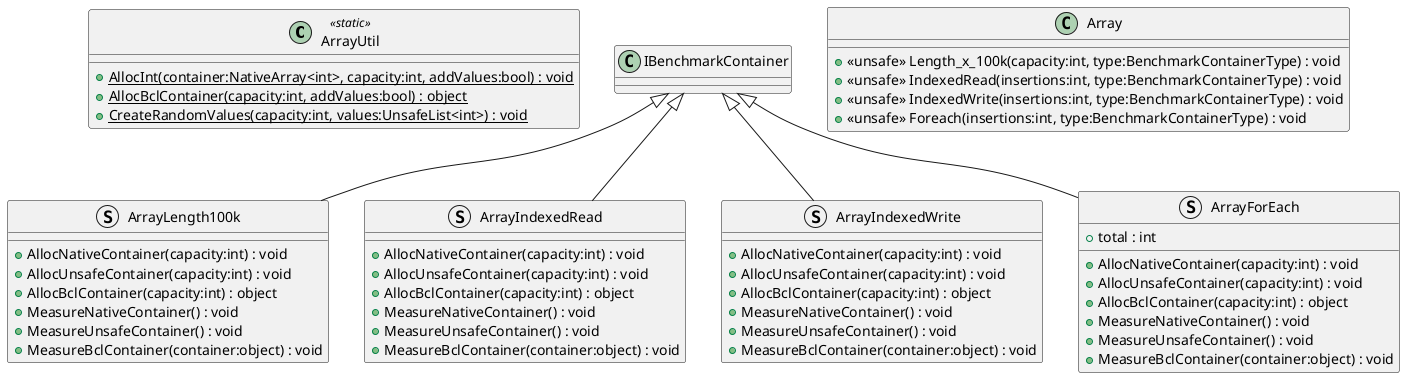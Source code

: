 @startuml
class ArrayUtil <<static>> {
    {static} + AllocInt(container:NativeArray<int>, capacity:int, addValues:bool) : void
    {static} + AllocBclContainer(capacity:int, addValues:bool) : object
    {static} + CreateRandomValues(capacity:int, values:UnsafeList<int>) : void
}
struct ArrayLength100k {
    + AllocNativeContainer(capacity:int) : void
    + AllocUnsafeContainer(capacity:int) : void
    + AllocBclContainer(capacity:int) : object
    + MeasureNativeContainer() : void
    + MeasureUnsafeContainer() : void
    + MeasureBclContainer(container:object) : void
}
struct ArrayIndexedRead {
    + AllocNativeContainer(capacity:int) : void
    + AllocUnsafeContainer(capacity:int) : void
    + AllocBclContainer(capacity:int) : object
    + MeasureNativeContainer() : void
    + MeasureUnsafeContainer() : void
    + MeasureBclContainer(container:object) : void
}
struct ArrayIndexedWrite {
    + AllocNativeContainer(capacity:int) : void
    + AllocUnsafeContainer(capacity:int) : void
    + AllocBclContainer(capacity:int) : object
    + MeasureNativeContainer() : void
    + MeasureUnsafeContainer() : void
    + MeasureBclContainer(container:object) : void
}
struct ArrayForEach {
    + total : int
    + AllocNativeContainer(capacity:int) : void
    + AllocUnsafeContainer(capacity:int) : void
    + AllocBclContainer(capacity:int) : object
    + MeasureNativeContainer() : void
    + MeasureUnsafeContainer() : void
    + MeasureBclContainer(container:object) : void
}
class Array {
    + <<unsafe>> Length_x_100k(capacity:int, type:BenchmarkContainerType) : void
    + <<unsafe>> IndexedRead(insertions:int, type:BenchmarkContainerType) : void
    + <<unsafe>> IndexedWrite(insertions:int, type:BenchmarkContainerType) : void
    + <<unsafe>> Foreach(insertions:int, type:BenchmarkContainerType) : void
}
IBenchmarkContainer <|-- ArrayLength100k
IBenchmarkContainer <|-- ArrayIndexedRead
IBenchmarkContainer <|-- ArrayIndexedWrite
IBenchmarkContainer <|-- ArrayForEach
@enduml
